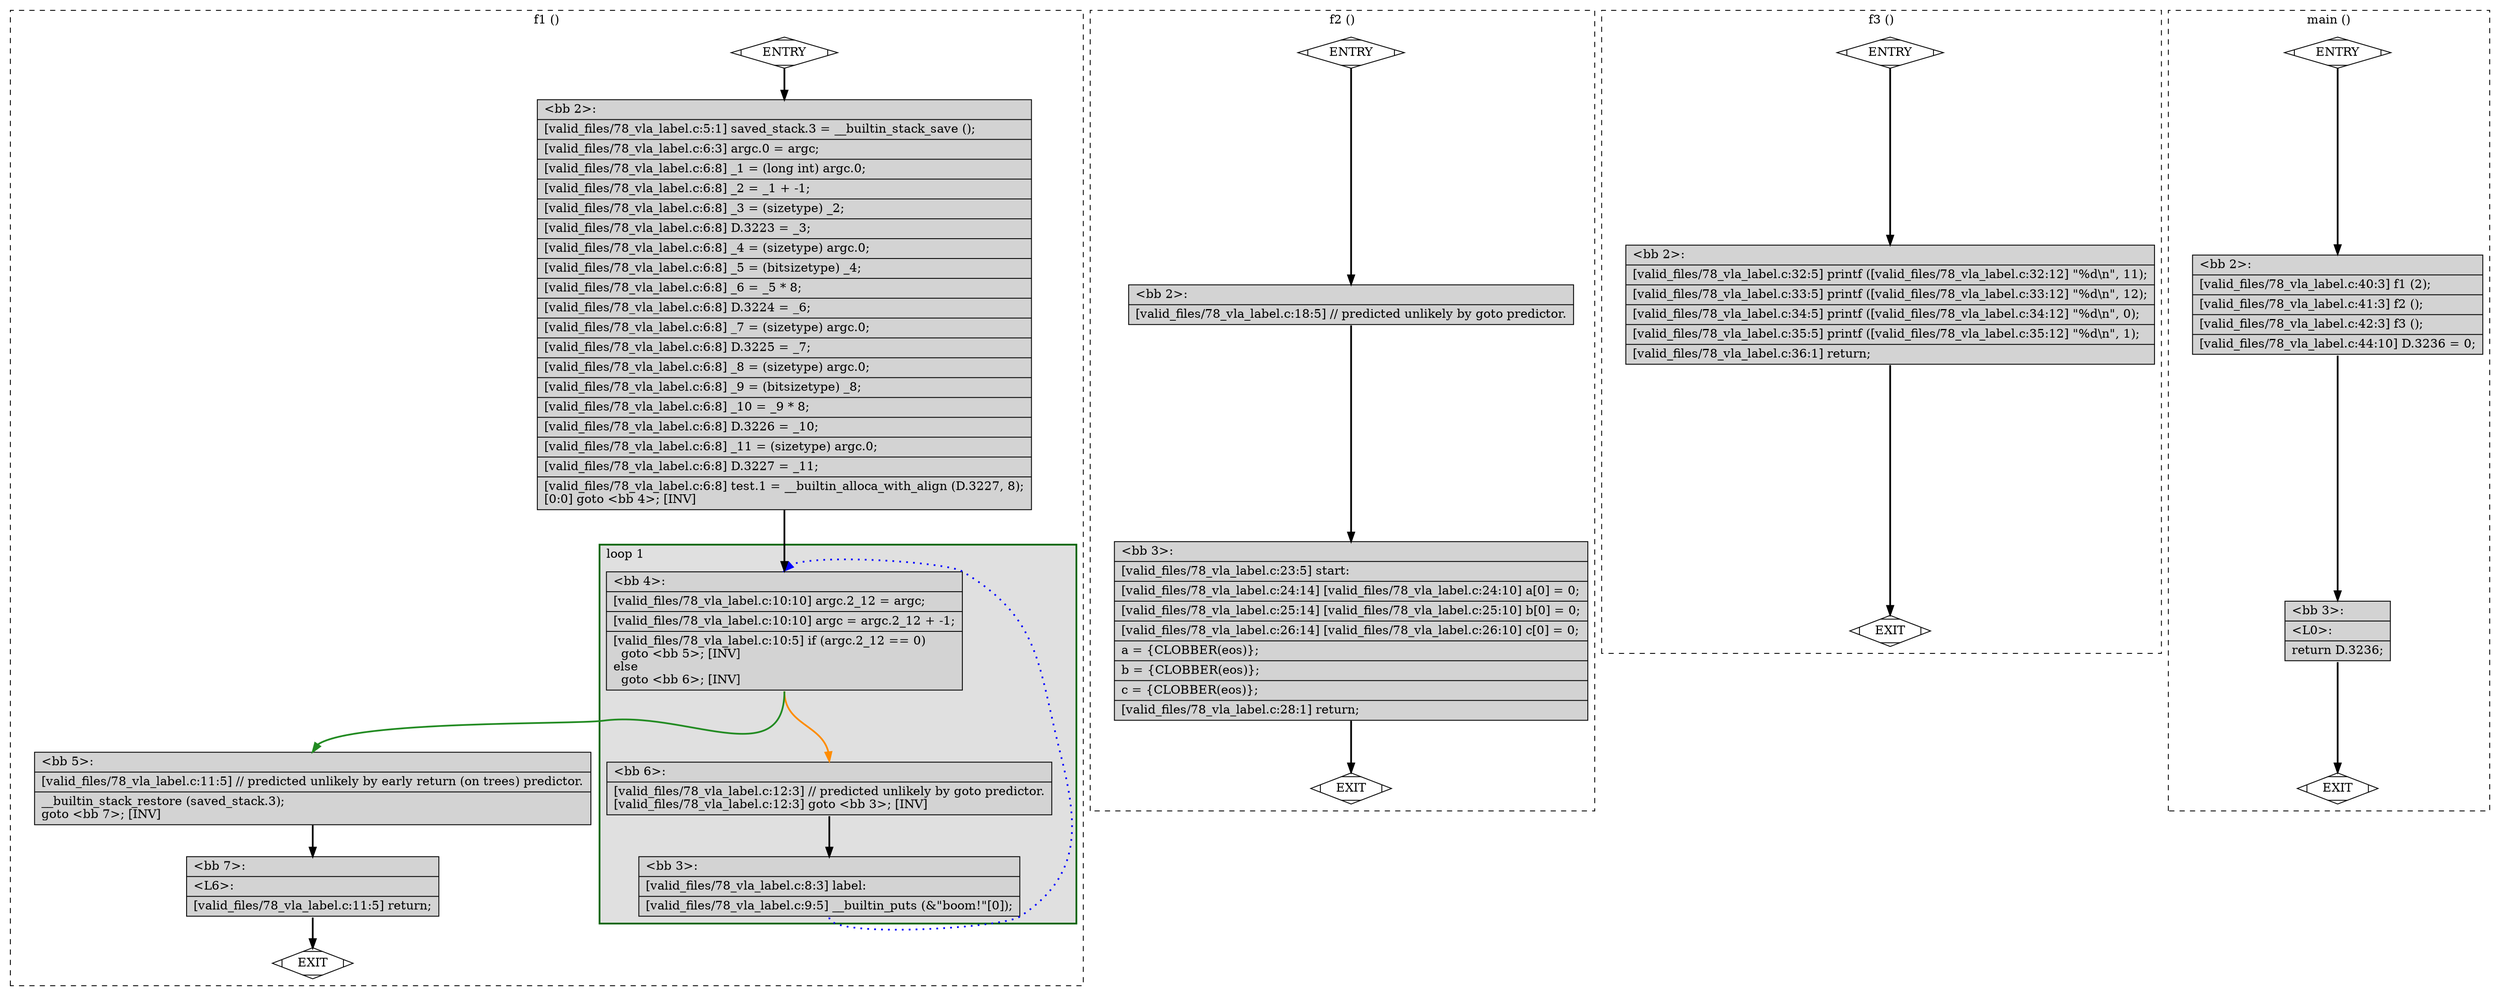 digraph "a-78_vla_label.c.015t.cfg" {
overlap=false;
subgraph "cluster_f1" {
	style="dashed";
	color="black";
	label="f1 ()";
	subgraph cluster_0_1 {
	style="filled";
	color="darkgreen";
	fillcolor="grey88";
	label="loop 1";
	labeljust=l;
	penwidth=2;
	fn_0_basic_block_4 [shape=record,style=filled,fillcolor=lightgrey,label="{\<bb\ 4\>:\l\
|[valid_files/78_vla_label.c:10:10]\ argc.2_12\ =\ argc;\l\
|[valid_files/78_vla_label.c:10:10]\ argc\ =\ argc.2_12\ +\ -1;\l\
|[valid_files/78_vla_label.c:10:5]\ if\ (argc.2_12\ ==\ 0)\l\
\ \ goto\ \<bb\ 5\>;\ [INV]\l\
else\l\
\ \ goto\ \<bb\ 6\>;\ [INV]\l\
}"];

	fn_0_basic_block_6 [shape=record,style=filled,fillcolor=lightgrey,label="{\<bb\ 6\>:\l\
|[valid_files/78_vla_label.c:12:3]\ //\ predicted\ unlikely\ by\ goto\ predictor.\l\
[valid_files/78_vla_label.c:12:3]\ goto\ \<bb\ 3\>;\ [INV]\l\
}"];

	fn_0_basic_block_3 [shape=record,style=filled,fillcolor=lightgrey,label="{\<bb\ 3\>:\l\
|[valid_files/78_vla_label.c:8:3]\ label:\l\
|[valid_files/78_vla_label.c:9:5]\ __builtin_puts\ (&\"boom!\"[0]);\l\
}"];

	}
	fn_0_basic_block_0 [shape=Mdiamond,style=filled,fillcolor=white,label="ENTRY"];

	fn_0_basic_block_1 [shape=Mdiamond,style=filled,fillcolor=white,label="EXIT"];

	fn_0_basic_block_2 [shape=record,style=filled,fillcolor=lightgrey,label="{\<bb\ 2\>:\l\
|[valid_files/78_vla_label.c:5:1]\ saved_stack.3\ =\ __builtin_stack_save\ ();\l\
|[valid_files/78_vla_label.c:6:3]\ argc.0\ =\ argc;\l\
|[valid_files/78_vla_label.c:6:8]\ _1\ =\ (long\ int)\ argc.0;\l\
|[valid_files/78_vla_label.c:6:8]\ _2\ =\ _1\ +\ -1;\l\
|[valid_files/78_vla_label.c:6:8]\ _3\ =\ (sizetype)\ _2;\l\
|[valid_files/78_vla_label.c:6:8]\ D.3223\ =\ _3;\l\
|[valid_files/78_vla_label.c:6:8]\ _4\ =\ (sizetype)\ argc.0;\l\
|[valid_files/78_vla_label.c:6:8]\ _5\ =\ (bitsizetype)\ _4;\l\
|[valid_files/78_vla_label.c:6:8]\ _6\ =\ _5\ *\ 8;\l\
|[valid_files/78_vla_label.c:6:8]\ D.3224\ =\ _6;\l\
|[valid_files/78_vla_label.c:6:8]\ _7\ =\ (sizetype)\ argc.0;\l\
|[valid_files/78_vla_label.c:6:8]\ D.3225\ =\ _7;\l\
|[valid_files/78_vla_label.c:6:8]\ _8\ =\ (sizetype)\ argc.0;\l\
|[valid_files/78_vla_label.c:6:8]\ _9\ =\ (bitsizetype)\ _8;\l\
|[valid_files/78_vla_label.c:6:8]\ _10\ =\ _9\ *\ 8;\l\
|[valid_files/78_vla_label.c:6:8]\ D.3226\ =\ _10;\l\
|[valid_files/78_vla_label.c:6:8]\ _11\ =\ (sizetype)\ argc.0;\l\
|[valid_files/78_vla_label.c:6:8]\ D.3227\ =\ _11;\l\
|[valid_files/78_vla_label.c:6:8]\ test.1\ =\ __builtin_alloca_with_align\ (D.3227,\ 8);\l\
[0:0]\ goto\ \<bb\ 4\>;\ [INV]\l\
}"];

	fn_0_basic_block_5 [shape=record,style=filled,fillcolor=lightgrey,label="{\<bb\ 5\>:\l\
|[valid_files/78_vla_label.c:11:5]\ //\ predicted\ unlikely\ by\ early\ return\ (on\ trees)\ predictor.\l\
|__builtin_stack_restore\ (saved_stack.3);\l\
goto\ \<bb\ 7\>;\ [INV]\l\
}"];

	fn_0_basic_block_7 [shape=record,style=filled,fillcolor=lightgrey,label="{\<bb\ 7\>:\l\
|\<L6\>:\l\
|[valid_files/78_vla_label.c:11:5]\ return;\l\
}"];

	fn_0_basic_block_0:s -> fn_0_basic_block_2:n [style="solid,bold",color=black,weight=100,constraint=true];
	fn_0_basic_block_2:s -> fn_0_basic_block_4:n [style="solid,bold",color=black,weight=100,constraint=true];
	fn_0_basic_block_3:s -> fn_0_basic_block_4:n [style="dotted,bold",color=blue,weight=10,constraint=false];
	fn_0_basic_block_4:s -> fn_0_basic_block_5:n [style="solid,bold",color=forestgreen,weight=10,constraint=true];
	fn_0_basic_block_4:s -> fn_0_basic_block_6:n [style="solid,bold",color=darkorange,weight=10,constraint=true];
	fn_0_basic_block_5:s -> fn_0_basic_block_7:n [style="solid,bold",color=black,weight=100,constraint=true];
	fn_0_basic_block_6:s -> fn_0_basic_block_3:n [style="solid,bold",color=black,weight=100,constraint=true];
	fn_0_basic_block_7:s -> fn_0_basic_block_1:n [style="solid,bold",color=black,weight=10,constraint=true];
	fn_0_basic_block_0:s -> fn_0_basic_block_1:n [style="invis",constraint=true];
}
subgraph "cluster_f2" {
	style="dashed";
	color="black";
	label="f2 ()";
	fn_1_basic_block_0 [shape=Mdiamond,style=filled,fillcolor=white,label="ENTRY"];

	fn_1_basic_block_1 [shape=Mdiamond,style=filled,fillcolor=white,label="EXIT"];

	fn_1_basic_block_2 [shape=record,style=filled,fillcolor=lightgrey,label="{\<bb\ 2\>:\l\
|[valid_files/78_vla_label.c:18:5]\ //\ predicted\ unlikely\ by\ goto\ predictor.\l\
}"];

	fn_1_basic_block_3 [shape=record,style=filled,fillcolor=lightgrey,label="{\<bb\ 3\>:\l\
|[valid_files/78_vla_label.c:23:5]\ start:\l\
|[valid_files/78_vla_label.c:24:14]\ [valid_files/78_vla_label.c:24:10]\ a[0]\ =\ 0;\l\
|[valid_files/78_vla_label.c:25:14]\ [valid_files/78_vla_label.c:25:10]\ b[0]\ =\ 0;\l\
|[valid_files/78_vla_label.c:26:14]\ [valid_files/78_vla_label.c:26:10]\ c[0]\ =\ 0;\l\
|a\ =\ \{CLOBBER(eos)\};\l\
|b\ =\ \{CLOBBER(eos)\};\l\
|c\ =\ \{CLOBBER(eos)\};\l\
|[valid_files/78_vla_label.c:28:1]\ return;\l\
}"];

	fn_1_basic_block_0:s -> fn_1_basic_block_2:n [style="solid,bold",color=black,weight=100,constraint=true];
	fn_1_basic_block_2:s -> fn_1_basic_block_3:n [style="solid,bold",color=black,weight=100,constraint=true];
	fn_1_basic_block_3:s -> fn_1_basic_block_1:n [style="solid,bold",color=black,weight=10,constraint=true];
	fn_1_basic_block_0:s -> fn_1_basic_block_1:n [style="invis",constraint=true];
}
subgraph "cluster_f3" {
	style="dashed";
	color="black";
	label="f3 ()";
	fn_2_basic_block_0 [shape=Mdiamond,style=filled,fillcolor=white,label="ENTRY"];

	fn_2_basic_block_1 [shape=Mdiamond,style=filled,fillcolor=white,label="EXIT"];

	fn_2_basic_block_2 [shape=record,style=filled,fillcolor=lightgrey,label="{\<bb\ 2\>:\l\
|[valid_files/78_vla_label.c:32:5]\ printf\ ([valid_files/78_vla_label.c:32:12]\ \"%d\\n\",\ 11);\l\
|[valid_files/78_vla_label.c:33:5]\ printf\ ([valid_files/78_vla_label.c:33:12]\ \"%d\\n\",\ 12);\l\
|[valid_files/78_vla_label.c:34:5]\ printf\ ([valid_files/78_vla_label.c:34:12]\ \"%d\\n\",\ 0);\l\
|[valid_files/78_vla_label.c:35:5]\ printf\ ([valid_files/78_vla_label.c:35:12]\ \"%d\\n\",\ 1);\l\
|[valid_files/78_vla_label.c:36:1]\ return;\l\
}"];

	fn_2_basic_block_0:s -> fn_2_basic_block_2:n [style="solid,bold",color=black,weight=100,constraint=true];
	fn_2_basic_block_2:s -> fn_2_basic_block_1:n [style="solid,bold",color=black,weight=10,constraint=true];
	fn_2_basic_block_0:s -> fn_2_basic_block_1:n [style="invis",constraint=true];
}
subgraph "cluster_main" {
	style="dashed";
	color="black";
	label="main ()";
	fn_3_basic_block_0 [shape=Mdiamond,style=filled,fillcolor=white,label="ENTRY"];

	fn_3_basic_block_1 [shape=Mdiamond,style=filled,fillcolor=white,label="EXIT"];

	fn_3_basic_block_2 [shape=record,style=filled,fillcolor=lightgrey,label="{\<bb\ 2\>:\l\
|[valid_files/78_vla_label.c:40:3]\ f1\ (2);\l\
|[valid_files/78_vla_label.c:41:3]\ f2\ ();\l\
|[valid_files/78_vla_label.c:42:3]\ f3\ ();\l\
|[valid_files/78_vla_label.c:44:10]\ D.3236\ =\ 0;\l\
}"];

	fn_3_basic_block_3 [shape=record,style=filled,fillcolor=lightgrey,label="{\<bb\ 3\>:\l\
|\<L0\>:\l\
|return\ D.3236;\l\
}"];

	fn_3_basic_block_0:s -> fn_3_basic_block_2:n [style="solid,bold",color=black,weight=100,constraint=true];
	fn_3_basic_block_2:s -> fn_3_basic_block_3:n [style="solid,bold",color=black,weight=100,constraint=true];
	fn_3_basic_block_3:s -> fn_3_basic_block_1:n [style="solid,bold",color=black,weight=10,constraint=true];
	fn_3_basic_block_0:s -> fn_3_basic_block_1:n [style="invis",constraint=true];
}
}
